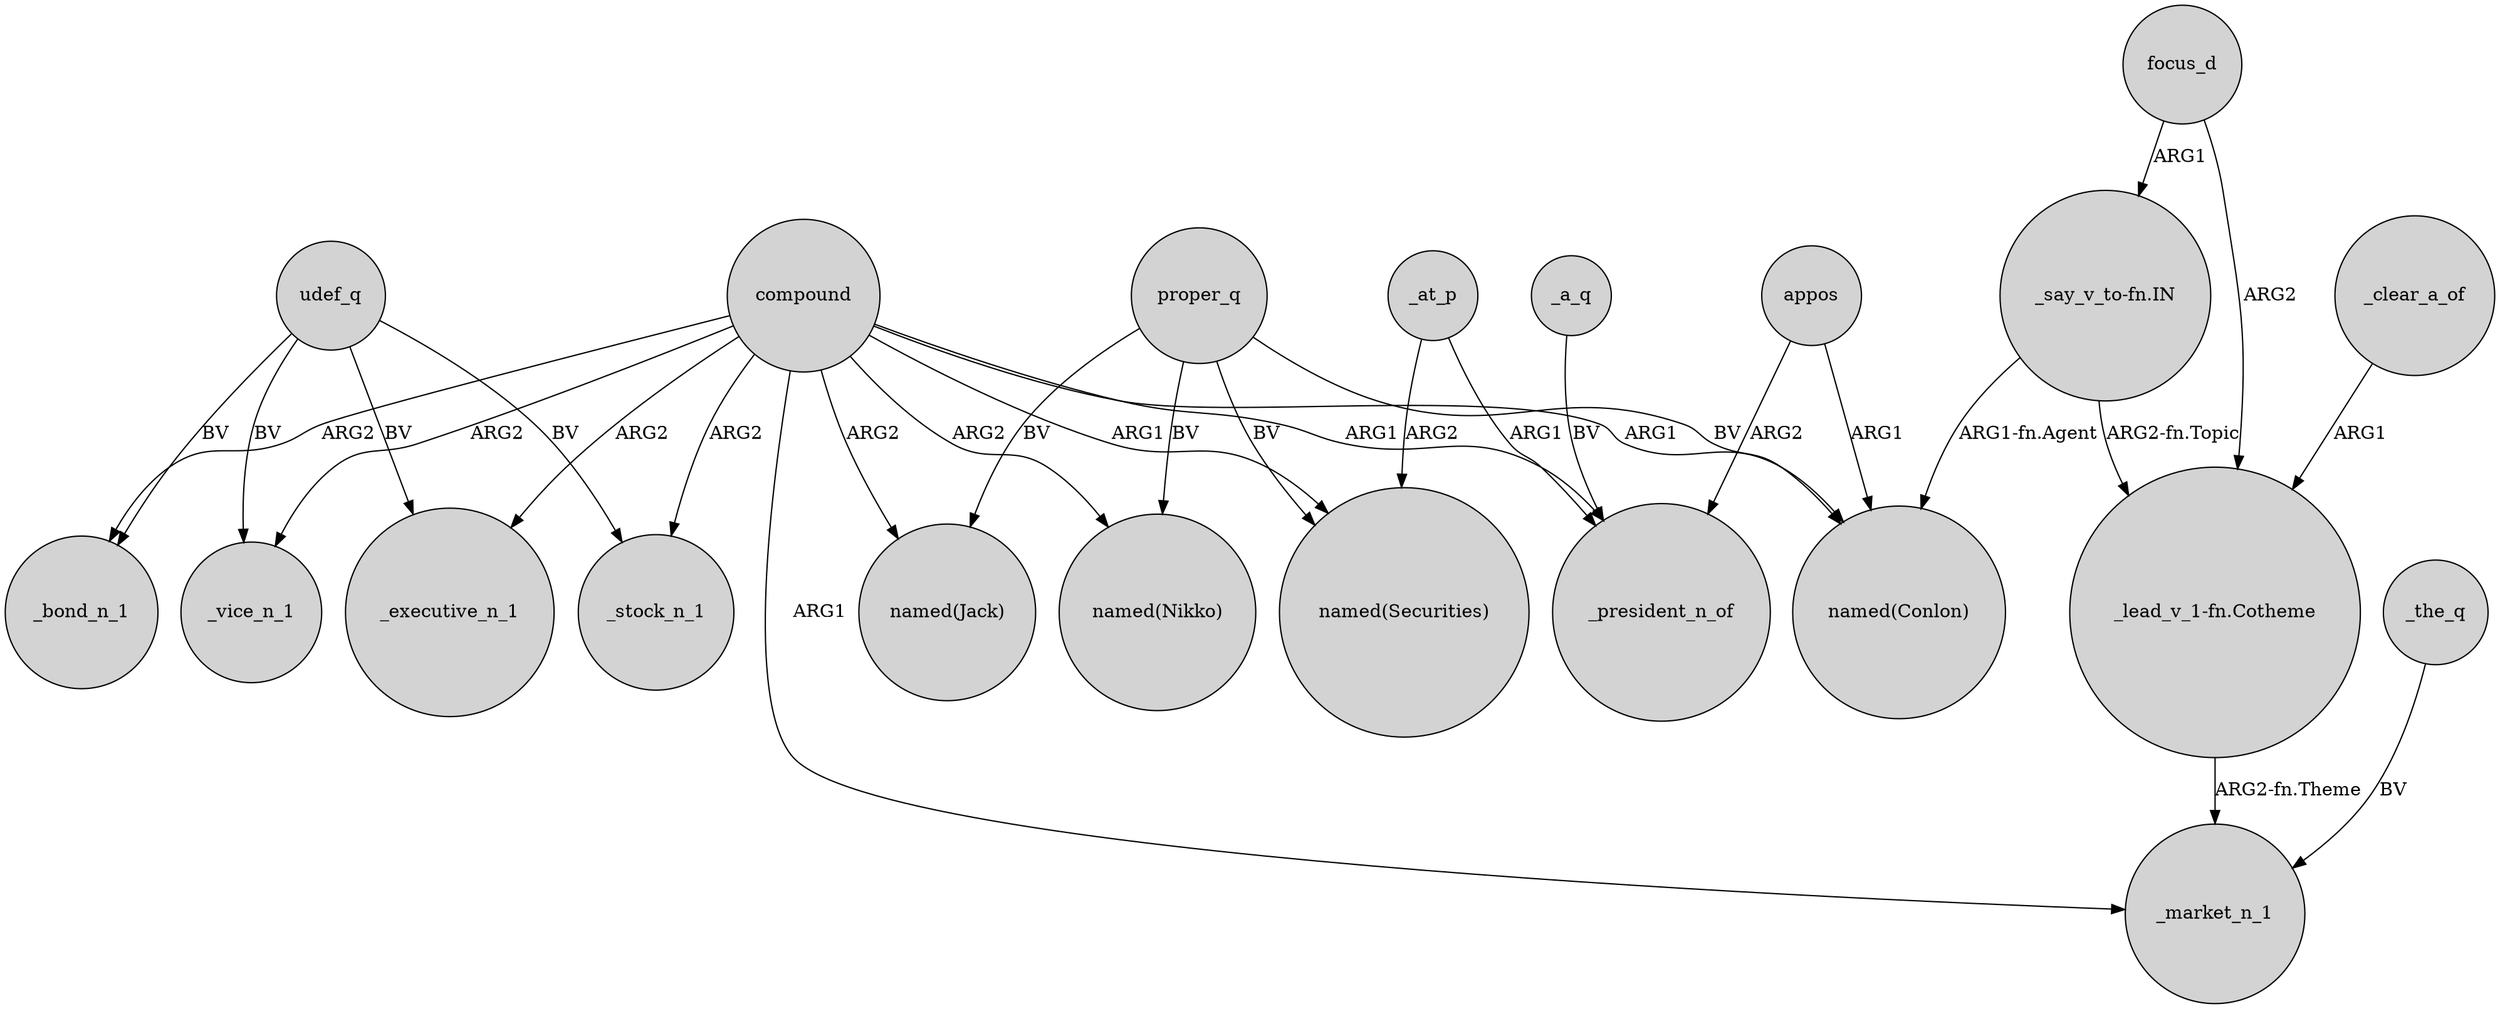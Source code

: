 digraph {
	node [shape=circle style=filled]
	compound -> _vice_n_1 [label=ARG2]
	proper_q -> "named(Conlon)" [label=BV]
	_at_p -> "named(Securities)" [label=ARG2]
	udef_q -> _executive_n_1 [label=BV]
	appos -> "named(Conlon)" [label=ARG1]
	"_lead_v_1-fn.Cotheme" -> _market_n_1 [label="ARG2-fn.Theme"]
	compound -> "named(Nikko)" [label=ARG2]
	udef_q -> _vice_n_1 [label=BV]
	compound -> _stock_n_1 [label=ARG2]
	compound -> "named(Jack)" [label=ARG2]
	appos -> _president_n_of [label=ARG2]
	proper_q -> "named(Nikko)" [label=BV]
	udef_q -> _bond_n_1 [label=BV]
	udef_q -> _stock_n_1 [label=BV]
	focus_d -> "_lead_v_1-fn.Cotheme" [label=ARG2]
	compound -> _president_n_of [label=ARG1]
	"_say_v_to-fn.IN" -> "_lead_v_1-fn.Cotheme" [label="ARG2-fn.Topic"]
	_at_p -> _president_n_of [label=ARG1]
	"_say_v_to-fn.IN" -> "named(Conlon)" [label="ARG1-fn.Agent"]
	proper_q -> "named(Securities)" [label=BV]
	compound -> "named(Securities)" [label=ARG1]
	compound -> "named(Conlon)" [label=ARG1]
	_a_q -> _president_n_of [label=BV]
	proper_q -> "named(Jack)" [label=BV]
	compound -> _bond_n_1 [label=ARG2]
	compound -> _market_n_1 [label=ARG1]
	_the_q -> _market_n_1 [label=BV]
	compound -> _executive_n_1 [label=ARG2]
	_clear_a_of -> "_lead_v_1-fn.Cotheme" [label=ARG1]
	focus_d -> "_say_v_to-fn.IN" [label=ARG1]
}
